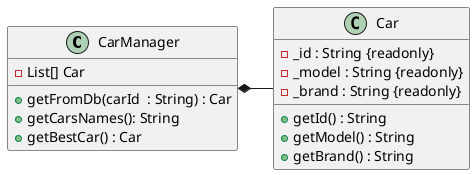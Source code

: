 @startuml
'https://plantuml.com/class-diagram

class CarManager
class Car

class CarManager {
- List[] Car
+ getFromDb(carId  : String) : Car
+ getCarsNames(): String
+ getBestCar() : Car
}
class Car {
- _id : String {readonly}
- _model : String {readonly}
- _brand : String {readonly}
+ getId() : String
+ getModel() : String
+ getBrand() : String
}

CarManager *- Car

@enduml